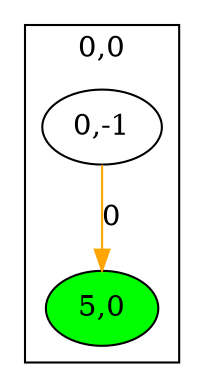 digraph "tp1.txt" {
	compound=true
	subgraph cluster0_0 {
		label="0,0"
		battery0_0_0 [label="0,-1" pos="0.0,2.8!"]
		battery0_0_5 [label="5,0" fillcolor=green pos="1.0,2.8!" style=filled]
	}
	battery0_0_0 -> battery0_0_5 [label=0 color=orange fillcolor=orange]
}
